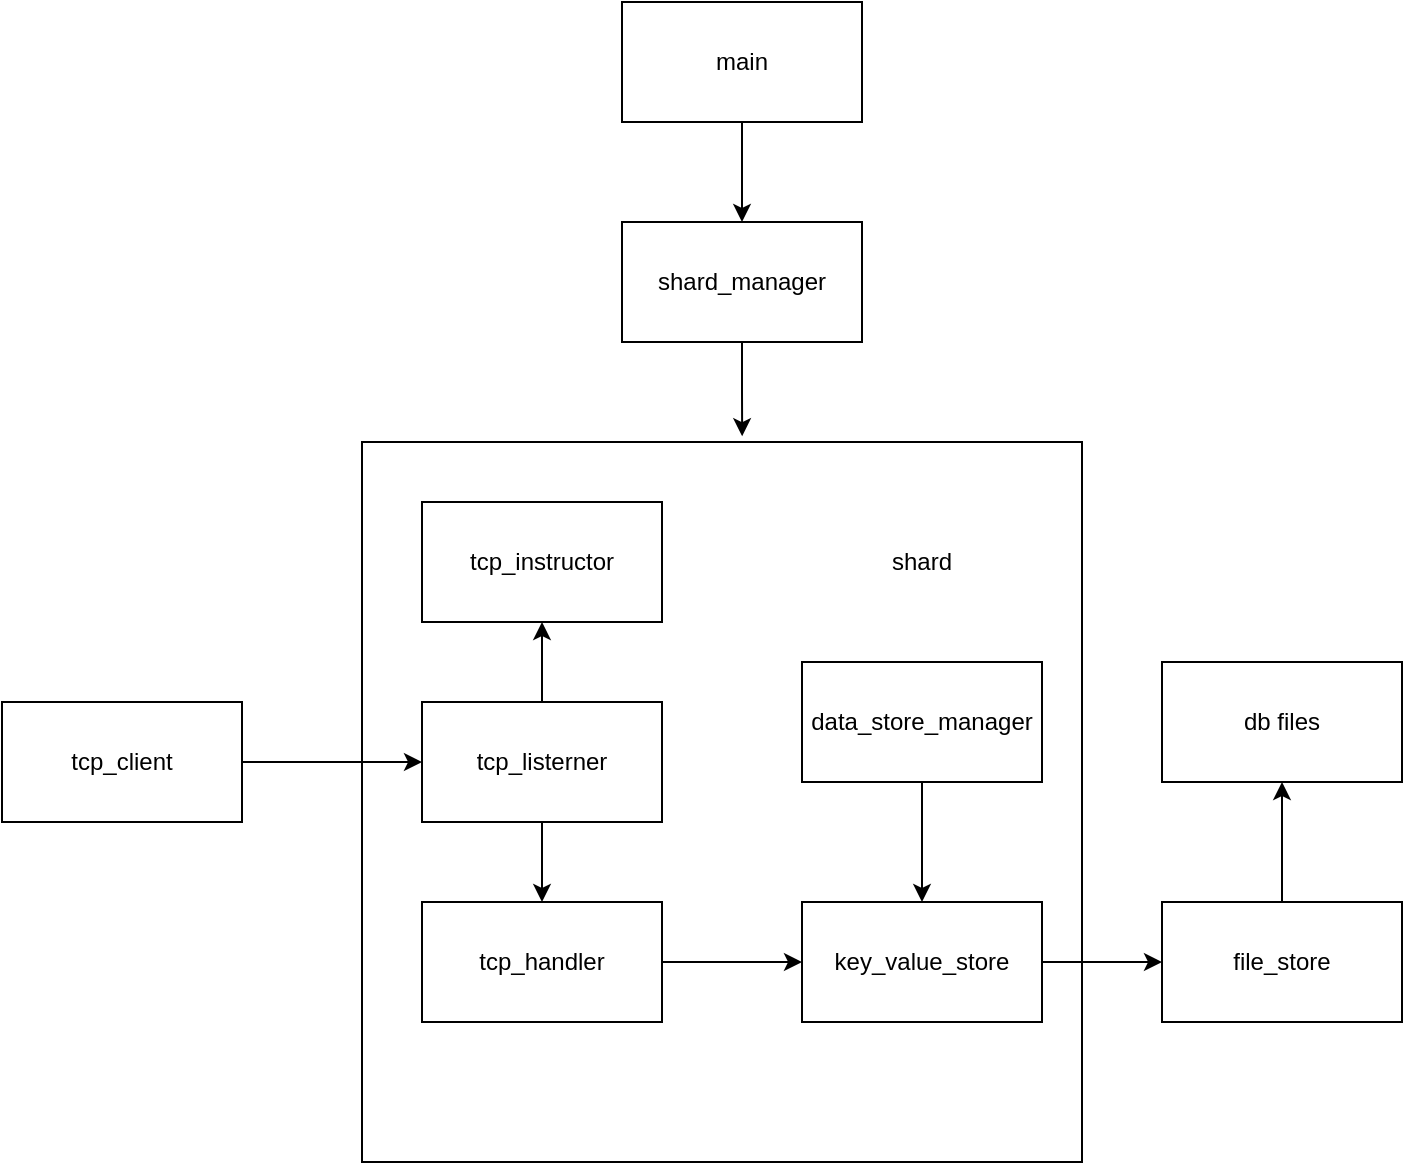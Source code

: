 <mxfile version="27.0.9">
  <diagram name="Page-1" id="ktquqFkkoNquoMlonHOc">
    <mxGraphModel dx="2275" dy="784" grid="1" gridSize="10" guides="1" tooltips="1" connect="1" arrows="1" fold="1" page="1" pageScale="1" pageWidth="850" pageHeight="1100" math="0" shadow="0">
      <root>
        <mxCell id="0" />
        <mxCell id="1" parent="0" />
        <mxCell id="JZHDVmfRtfV6DUdXm0Id-8" value="shard_manager" style="rounded=0;whiteSpace=wrap;html=1;" vertex="1" parent="1">
          <mxGeometry x="70" y="510" width="120" height="60" as="geometry" />
        </mxCell>
        <mxCell id="JZHDVmfRtfV6DUdXm0Id-12" value="" style="whiteSpace=wrap;html=1;aspect=fixed;" vertex="1" parent="1">
          <mxGeometry x="-60" y="620" width="360" height="360" as="geometry" />
        </mxCell>
        <mxCell id="JZHDVmfRtfV6DUdXm0Id-39" style="edgeStyle=orthogonalEdgeStyle;rounded=0;orthogonalLoop=1;jettySize=auto;html=1;entryX=0;entryY=0.5;entryDx=0;entryDy=0;" edge="1" parent="1" source="JZHDVmfRtfV6DUdXm0Id-14" target="JZHDVmfRtfV6DUdXm0Id-22">
          <mxGeometry relative="1" as="geometry" />
        </mxCell>
        <mxCell id="JZHDVmfRtfV6DUdXm0Id-14" value="key_value_store" style="rounded=0;whiteSpace=wrap;html=1;" vertex="1" parent="1">
          <mxGeometry x="160" y="850" width="120" height="60" as="geometry" />
        </mxCell>
        <mxCell id="JZHDVmfRtfV6DUdXm0Id-15" style="edgeStyle=orthogonalEdgeStyle;rounded=0;orthogonalLoop=1;jettySize=auto;html=1;entryX=0.5;entryY=0;entryDx=0;entryDy=0;" edge="1" parent="1" source="JZHDVmfRtfV6DUdXm0Id-16" target="JZHDVmfRtfV6DUdXm0Id-14">
          <mxGeometry relative="1" as="geometry" />
        </mxCell>
        <mxCell id="JZHDVmfRtfV6DUdXm0Id-16" value="data_store_manager" style="rounded=0;whiteSpace=wrap;html=1;" vertex="1" parent="1">
          <mxGeometry x="160" y="730" width="120" height="60" as="geometry" />
        </mxCell>
        <mxCell id="JZHDVmfRtfV6DUdXm0Id-17" value="db files" style="rounded=0;whiteSpace=wrap;html=1;" vertex="1" parent="1">
          <mxGeometry x="340" y="730" width="120" height="60" as="geometry" />
        </mxCell>
        <mxCell id="JZHDVmfRtfV6DUdXm0Id-19" value="shard" style="rounded=0;whiteSpace=wrap;html=1;strokeColor=none;" vertex="1" parent="1">
          <mxGeometry x="160" y="650" width="120" height="60" as="geometry" />
        </mxCell>
        <mxCell id="JZHDVmfRtfV6DUdXm0Id-38" style="edgeStyle=orthogonalEdgeStyle;rounded=0;orthogonalLoop=1;jettySize=auto;html=1;entryX=0.5;entryY=1;entryDx=0;entryDy=0;" edge="1" parent="1" source="JZHDVmfRtfV6DUdXm0Id-22" target="JZHDVmfRtfV6DUdXm0Id-17">
          <mxGeometry relative="1" as="geometry" />
        </mxCell>
        <mxCell id="JZHDVmfRtfV6DUdXm0Id-22" value="file_store" style="rounded=0;whiteSpace=wrap;html=1;" vertex="1" parent="1">
          <mxGeometry x="340" y="850" width="120" height="60" as="geometry" />
        </mxCell>
        <mxCell id="JZHDVmfRtfV6DUdXm0Id-31" style="edgeStyle=orthogonalEdgeStyle;rounded=0;orthogonalLoop=1;jettySize=auto;html=1;entryX=0;entryY=0.5;entryDx=0;entryDy=0;" edge="1" parent="1" source="JZHDVmfRtfV6DUdXm0Id-25" target="JZHDVmfRtfV6DUdXm0Id-14">
          <mxGeometry relative="1" as="geometry" />
        </mxCell>
        <mxCell id="JZHDVmfRtfV6DUdXm0Id-25" value="tcp_handler" style="rounded=0;whiteSpace=wrap;html=1;" vertex="1" parent="1">
          <mxGeometry x="-30" y="850" width="120" height="60" as="geometry" />
        </mxCell>
        <mxCell id="JZHDVmfRtfV6DUdXm0Id-26" value="tcp_instructor" style="rounded=0;whiteSpace=wrap;html=1;" vertex="1" parent="1">
          <mxGeometry x="-30" y="650" width="120" height="60" as="geometry" />
        </mxCell>
        <mxCell id="JZHDVmfRtfV6DUdXm0Id-29" style="edgeStyle=orthogonalEdgeStyle;rounded=0;orthogonalLoop=1;jettySize=auto;html=1;entryX=0.5;entryY=1;entryDx=0;entryDy=0;" edge="1" parent="1" source="JZHDVmfRtfV6DUdXm0Id-27" target="JZHDVmfRtfV6DUdXm0Id-26">
          <mxGeometry relative="1" as="geometry" />
        </mxCell>
        <mxCell id="JZHDVmfRtfV6DUdXm0Id-30" style="edgeStyle=orthogonalEdgeStyle;rounded=0;orthogonalLoop=1;jettySize=auto;html=1;entryX=0.5;entryY=0;entryDx=0;entryDy=0;" edge="1" parent="1" source="JZHDVmfRtfV6DUdXm0Id-27" target="JZHDVmfRtfV6DUdXm0Id-25">
          <mxGeometry relative="1" as="geometry" />
        </mxCell>
        <mxCell id="JZHDVmfRtfV6DUdXm0Id-27" value="tcp_listerner" style="rounded=0;whiteSpace=wrap;html=1;" vertex="1" parent="1">
          <mxGeometry x="-30" y="750" width="120" height="60" as="geometry" />
        </mxCell>
        <mxCell id="JZHDVmfRtfV6DUdXm0Id-34" style="edgeStyle=orthogonalEdgeStyle;rounded=0;orthogonalLoop=1;jettySize=auto;html=1;entryX=0.5;entryY=0;entryDx=0;entryDy=0;" edge="1" parent="1" source="JZHDVmfRtfV6DUdXm0Id-33" target="JZHDVmfRtfV6DUdXm0Id-8">
          <mxGeometry relative="1" as="geometry" />
        </mxCell>
        <mxCell id="JZHDVmfRtfV6DUdXm0Id-33" value="main" style="rounded=0;whiteSpace=wrap;html=1;" vertex="1" parent="1">
          <mxGeometry x="70" y="400" width="120" height="60" as="geometry" />
        </mxCell>
        <mxCell id="JZHDVmfRtfV6DUdXm0Id-36" style="edgeStyle=orthogonalEdgeStyle;rounded=0;orthogonalLoop=1;jettySize=auto;html=1;entryX=0;entryY=0.5;entryDx=0;entryDy=0;" edge="1" parent="1" source="JZHDVmfRtfV6DUdXm0Id-35" target="JZHDVmfRtfV6DUdXm0Id-27">
          <mxGeometry relative="1" as="geometry" />
        </mxCell>
        <mxCell id="JZHDVmfRtfV6DUdXm0Id-35" value="tcp_client" style="rounded=0;whiteSpace=wrap;html=1;" vertex="1" parent="1">
          <mxGeometry x="-240" y="750" width="120" height="60" as="geometry" />
        </mxCell>
        <mxCell id="JZHDVmfRtfV6DUdXm0Id-37" style="edgeStyle=orthogonalEdgeStyle;rounded=0;orthogonalLoop=1;jettySize=auto;html=1;entryX=0.528;entryY=-0.008;entryDx=0;entryDy=0;entryPerimeter=0;" edge="1" parent="1" source="JZHDVmfRtfV6DUdXm0Id-8" target="JZHDVmfRtfV6DUdXm0Id-12">
          <mxGeometry relative="1" as="geometry" />
        </mxCell>
      </root>
    </mxGraphModel>
  </diagram>
</mxfile>
